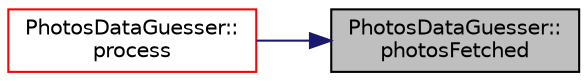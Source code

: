 digraph "PhotosDataGuesser::photosFetched"
{
 // LATEX_PDF_SIZE
  edge [fontname="Helvetica",fontsize="10",labelfontname="Helvetica",labelfontsize="10"];
  node [fontname="Helvetica",fontsize="10",shape=record];
  rankdir="RL";
  Node1 [label="PhotosDataGuesser::\lphotosFetched",height=0.2,width=0.4,color="black", fillcolor="grey75", style="filled", fontcolor="black",tooltip=" "];
  Node1 -> Node2 [dir="back",color="midnightblue",fontsize="10",style="solid",fontname="Helvetica"];
  Node2 [label="PhotosDataGuesser::\lprocess",height=0.2,width=0.4,color="red", fillcolor="white", style="filled",URL="$class_photos_data_guesser.html#a412946143edadd31700d199cbc86205a",tooltip=" "];
}

